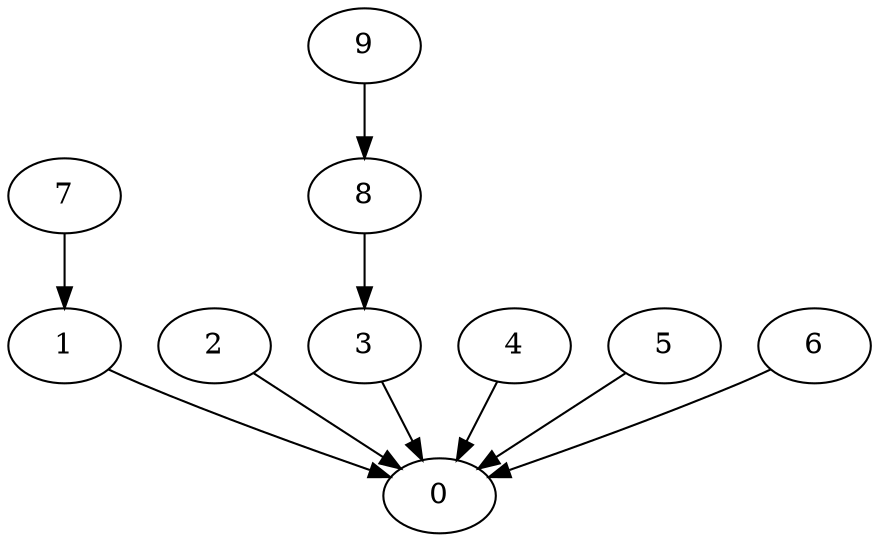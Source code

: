 /* Created by igraph 0.6.5 */
digraph {
  0;
  1;
  2;
  3;
  4;
  5;
  6;
  7;
  8;
  9;

  1 -> 0;
  2 -> 0;
  3 -> 0;
  4 -> 0;
  5 -> 0;
  6 -> 0;
  7 -> 1;
  8 -> 3;
  9 -> 8;
}
